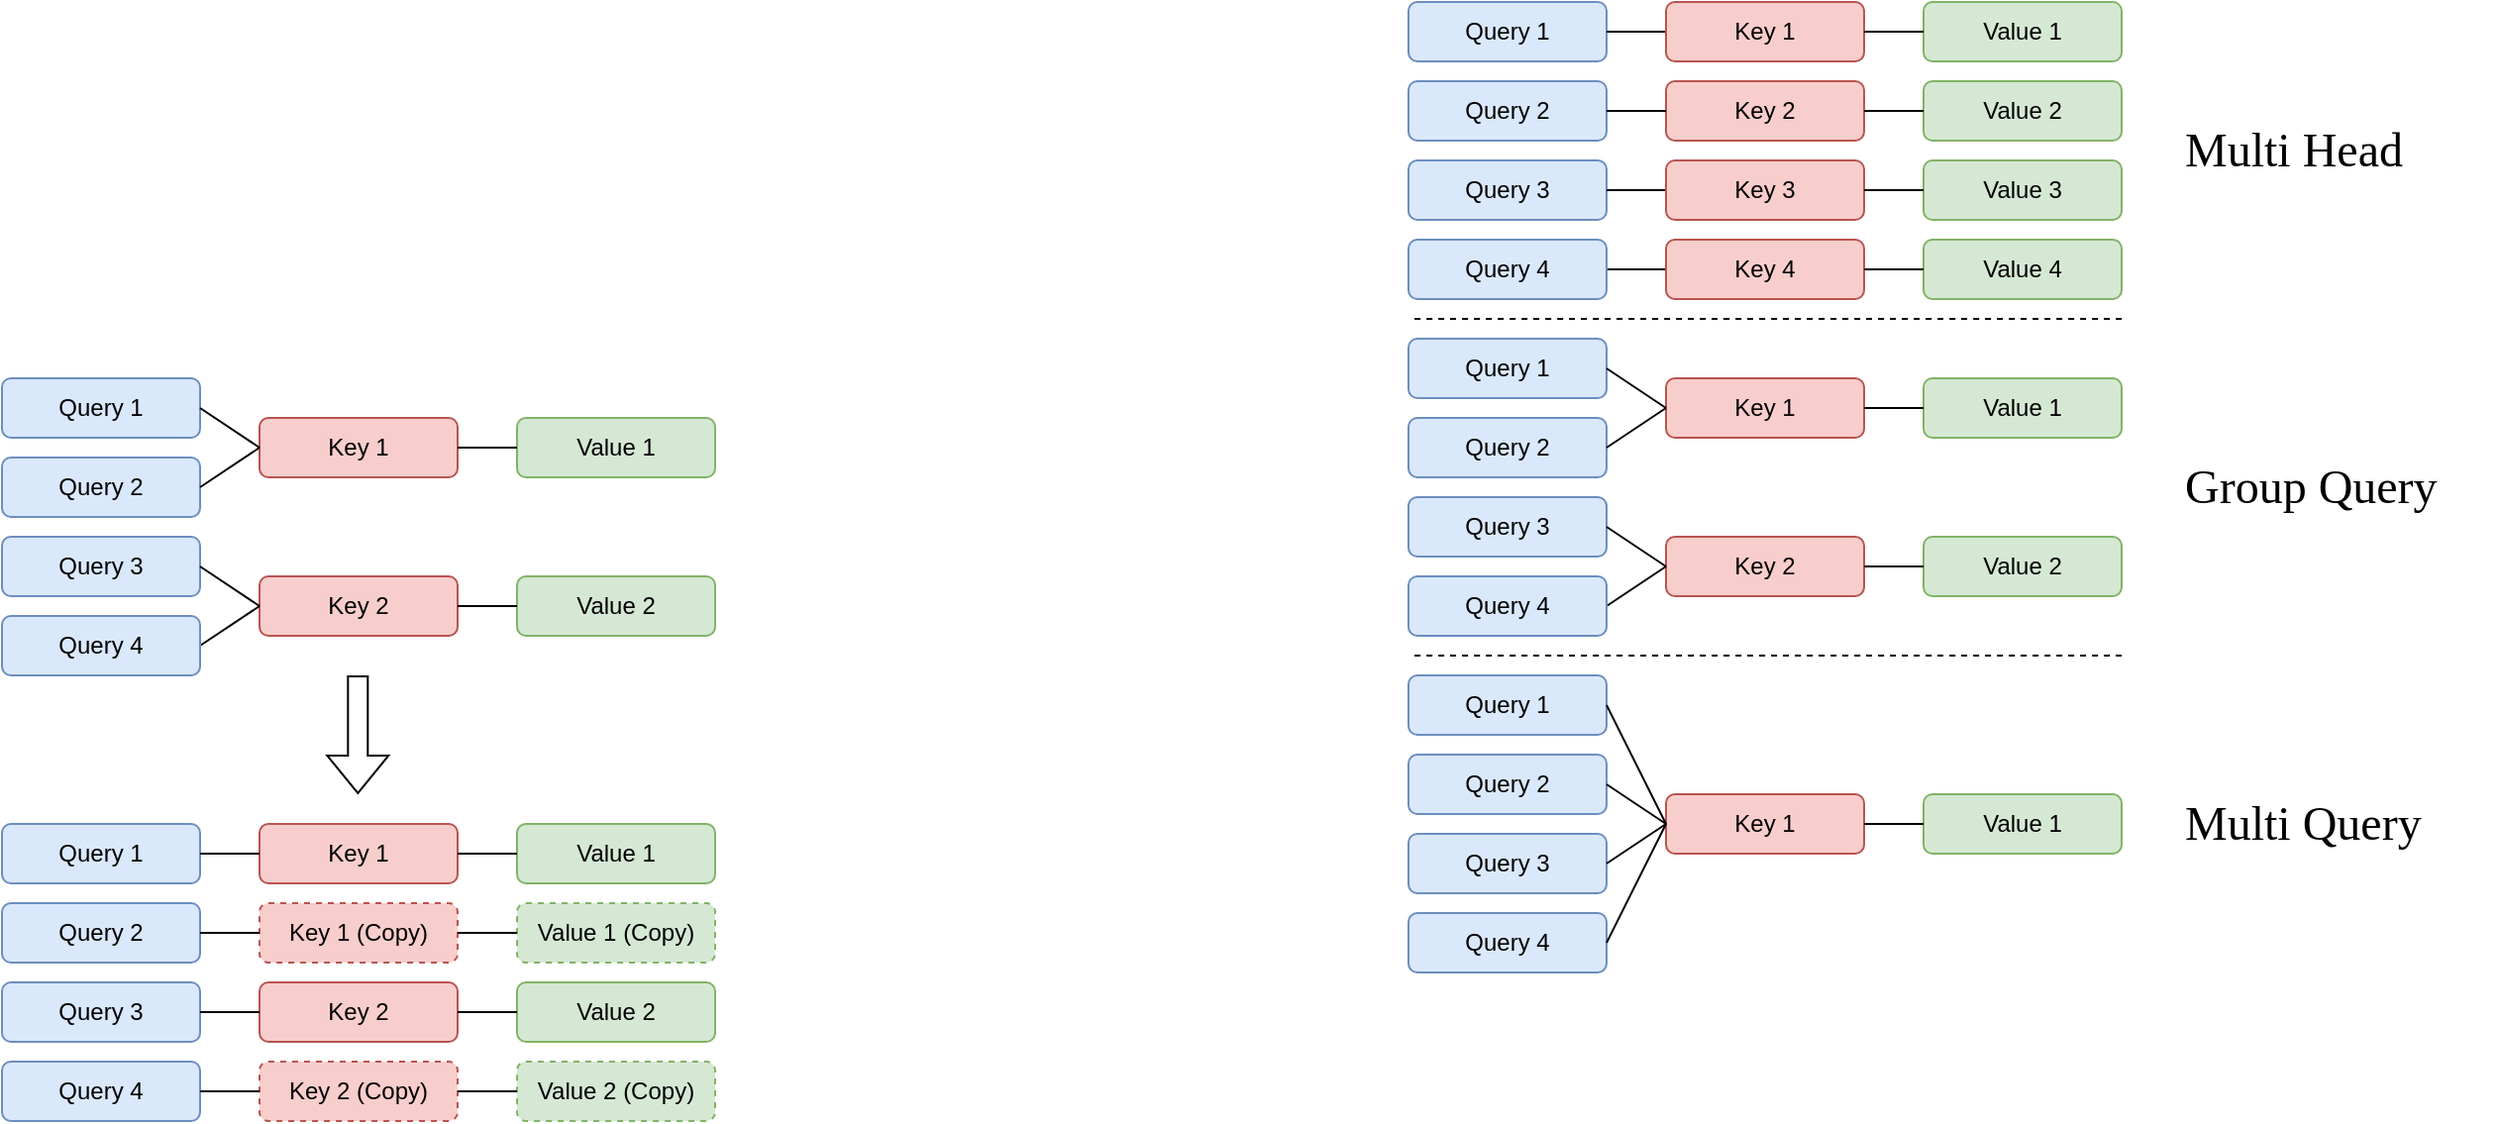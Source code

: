 <mxfile version="27.0.6" pages="2">
  <diagram name="第 1 页" id="40HLDpTf6hF90Px6eQFz">
    <mxGraphModel dx="1378" dy="838" grid="1" gridSize="10" guides="1" tooltips="1" connect="1" arrows="1" fold="1" page="1" pageScale="1" pageWidth="827" pageHeight="1169" math="0" shadow="0">
      <root>
        <mxCell id="0" />
        <mxCell id="1" parent="0" />
        <mxCell id="pTljadonaxYR-jarqHca-2" value="Key 1 (Copy)" style="rounded=1;whiteSpace=wrap;html=1;rotation=0;dashed=1;fillColor=#f8cecc;strokeColor=#b85450;" parent="1" vertex="1">
          <mxGeometry x="240" y="625" width="100" height="30" as="geometry" />
        </mxCell>
        <mxCell id="pTljadonaxYR-jarqHca-32" value="Value 1 (Copy)" style="rounded=1;whiteSpace=wrap;html=1;rotation=0;dashed=1;fillColor=#d5e8d4;strokeColor=#82b366;" parent="1" vertex="1">
          <mxGeometry x="370" y="625" width="100" height="30" as="geometry" />
        </mxCell>
        <mxCell id="pTljadonaxYR-jarqHca-1" value="Value 1" style="rounded=1;whiteSpace=wrap;html=1;rotation=0;fillColor=#d5e8d4;strokeColor=#82b366;" parent="1" vertex="1">
          <mxGeometry x="370" y="380" width="100" height="30" as="geometry" />
        </mxCell>
        <mxCell id="pTljadonaxYR-jarqHca-5" value="Key 1" style="rounded=1;whiteSpace=wrap;html=1;rotation=0;fillColor=#f8cecc;strokeColor=#b85450;" parent="1" vertex="1">
          <mxGeometry x="240" y="380" width="100" height="30" as="geometry" />
        </mxCell>
        <mxCell id="pTljadonaxYR-jarqHca-6" value="Query 1" style="rounded=1;whiteSpace=wrap;html=1;rotation=0;fillColor=#dae8fc;strokeColor=#6c8ebf;" parent="1" vertex="1">
          <mxGeometry x="110" y="360" width="100" height="30" as="geometry" />
        </mxCell>
        <mxCell id="pTljadonaxYR-jarqHca-7" value="Query 2" style="rounded=1;whiteSpace=wrap;html=1;rotation=0;fillColor=#dae8fc;strokeColor=#6c8ebf;" parent="1" vertex="1">
          <mxGeometry x="110" y="400" width="100" height="30" as="geometry" />
        </mxCell>
        <mxCell id="pTljadonaxYR-jarqHca-19" value="Value 2" style="rounded=1;whiteSpace=wrap;html=1;rotation=0;fillColor=#d5e8d4;strokeColor=#82b366;" parent="1" vertex="1">
          <mxGeometry x="370" y="460" width="100" height="30" as="geometry" />
        </mxCell>
        <mxCell id="pTljadonaxYR-jarqHca-22" value="Key 2" style="rounded=1;whiteSpace=wrap;html=1;rotation=0;fillColor=#f8cecc;strokeColor=#b85450;" parent="1" vertex="1">
          <mxGeometry x="240" y="460" width="100" height="30" as="geometry" />
        </mxCell>
        <mxCell id="pTljadonaxYR-jarqHca-23" value="Query 3" style="rounded=1;whiteSpace=wrap;html=1;rotation=0;fillColor=#dae8fc;strokeColor=#6c8ebf;" parent="1" vertex="1">
          <mxGeometry x="110" y="440" width="100" height="30" as="geometry" />
        </mxCell>
        <mxCell id="pTljadonaxYR-jarqHca-47" style="rounded=0;orthogonalLoop=1;jettySize=auto;html=1;endArrow=none;startFill=0;exitX=1;exitY=0.5;exitDx=0;exitDy=0;entryX=0;entryY=0.5;entryDx=0;entryDy=0;" parent="1" source="pTljadonaxYR-jarqHca-24" target="pTljadonaxYR-jarqHca-22" edge="1">
          <mxGeometry relative="1" as="geometry" />
        </mxCell>
        <mxCell id="pTljadonaxYR-jarqHca-24" value="Query 4" style="rounded=1;whiteSpace=wrap;html=1;rotation=0;fillColor=#dae8fc;strokeColor=#6c8ebf;" parent="1" vertex="1">
          <mxGeometry x="110" y="480" width="100" height="30" as="geometry" />
        </mxCell>
        <mxCell id="pTljadonaxYR-jarqHca-48" style="rounded=0;orthogonalLoop=1;jettySize=auto;html=1;endArrow=none;startFill=0;exitX=1;exitY=0.5;exitDx=0;exitDy=0;entryX=0;entryY=0.5;entryDx=0;entryDy=0;" parent="1" source="pTljadonaxYR-jarqHca-23" target="pTljadonaxYR-jarqHca-22" edge="1">
          <mxGeometry relative="1" as="geometry">
            <mxPoint x="220" y="500" as="sourcePoint" />
            <mxPoint x="250" y="480" as="targetPoint" />
          </mxGeometry>
        </mxCell>
        <mxCell id="pTljadonaxYR-jarqHca-49" style="rounded=0;orthogonalLoop=1;jettySize=auto;html=1;endArrow=none;startFill=0;exitX=1;exitY=0.5;exitDx=0;exitDy=0;entryX=0;entryY=0.5;entryDx=0;entryDy=0;" parent="1" source="pTljadonaxYR-jarqHca-7" target="pTljadonaxYR-jarqHca-5" edge="1">
          <mxGeometry relative="1" as="geometry">
            <mxPoint x="230" y="430" as="sourcePoint" />
            <mxPoint x="260" y="410" as="targetPoint" />
          </mxGeometry>
        </mxCell>
        <mxCell id="pTljadonaxYR-jarqHca-50" style="rounded=0;orthogonalLoop=1;jettySize=auto;html=1;endArrow=none;startFill=0;exitX=1;exitY=0.5;exitDx=0;exitDy=0;entryX=0;entryY=0.5;entryDx=0;entryDy=0;" parent="1" source="pTljadonaxYR-jarqHca-6" target="pTljadonaxYR-jarqHca-5" edge="1">
          <mxGeometry relative="1" as="geometry">
            <mxPoint x="220" y="418" as="sourcePoint" />
            <mxPoint x="248" y="400" as="targetPoint" />
          </mxGeometry>
        </mxCell>
        <mxCell id="pTljadonaxYR-jarqHca-51" style="rounded=0;orthogonalLoop=1;jettySize=auto;html=1;endArrow=none;startFill=0;exitX=1;exitY=0.5;exitDx=0;exitDy=0;entryX=0;entryY=0.5;entryDx=0;entryDy=0;" parent="1" source="pTljadonaxYR-jarqHca-5" target="pTljadonaxYR-jarqHca-1" edge="1">
          <mxGeometry relative="1" as="geometry">
            <mxPoint x="370" y="438" as="sourcePoint" />
            <mxPoint x="398" y="420" as="targetPoint" />
          </mxGeometry>
        </mxCell>
        <mxCell id="pTljadonaxYR-jarqHca-52" style="rounded=0;orthogonalLoop=1;jettySize=auto;html=1;endArrow=none;startFill=0;exitX=1;exitY=0.5;exitDx=0;exitDy=0;entryX=0;entryY=0.5;entryDx=0;entryDy=0;" parent="1" source="pTljadonaxYR-jarqHca-22" target="pTljadonaxYR-jarqHca-19" edge="1">
          <mxGeometry relative="1" as="geometry">
            <mxPoint x="350" y="448" as="sourcePoint" />
            <mxPoint x="378" y="430" as="targetPoint" />
          </mxGeometry>
        </mxCell>
        <mxCell id="pTljadonaxYR-jarqHca-53" value="Value 1" style="rounded=1;whiteSpace=wrap;html=1;rotation=0;fillColor=#d5e8d4;strokeColor=#82b366;" parent="1" vertex="1">
          <mxGeometry x="370" y="585" width="100" height="30" as="geometry" />
        </mxCell>
        <mxCell id="pTljadonaxYR-jarqHca-54" value="Key 1" style="rounded=1;whiteSpace=wrap;html=1;rotation=0;fillColor=#f8cecc;strokeColor=#b85450;" parent="1" vertex="1">
          <mxGeometry x="240" y="585" width="100" height="30" as="geometry" />
        </mxCell>
        <mxCell id="pTljadonaxYR-jarqHca-55" style="rounded=0;orthogonalLoop=1;jettySize=auto;html=1;endArrow=none;startFill=0;exitX=1;exitY=0.5;exitDx=0;exitDy=0;entryX=0;entryY=0.5;entryDx=0;entryDy=0;" parent="1" source="pTljadonaxYR-jarqHca-54" target="pTljadonaxYR-jarqHca-53" edge="1">
          <mxGeometry relative="1" as="geometry">
            <mxPoint x="350" y="573" as="sourcePoint" />
            <mxPoint x="378" y="555" as="targetPoint" />
          </mxGeometry>
        </mxCell>
        <mxCell id="pTljadonaxYR-jarqHca-56" style="rounded=0;orthogonalLoop=1;jettySize=auto;html=1;endArrow=none;startFill=0;exitX=1;exitY=0.5;exitDx=0;exitDy=0;entryX=0;entryY=0.5;entryDx=0;entryDy=0;" parent="1" source="pTljadonaxYR-jarqHca-2" target="pTljadonaxYR-jarqHca-32" edge="1">
          <mxGeometry relative="1" as="geometry">
            <mxPoint x="360" y="515" as="sourcePoint" />
            <mxPoint x="390" y="515" as="targetPoint" />
          </mxGeometry>
        </mxCell>
        <mxCell id="pTljadonaxYR-jarqHca-61" value="Query 1" style="rounded=1;whiteSpace=wrap;html=1;rotation=0;fillColor=#dae8fc;strokeColor=#6c8ebf;" parent="1" vertex="1">
          <mxGeometry x="110" y="585" width="100" height="30" as="geometry" />
        </mxCell>
        <mxCell id="pTljadonaxYR-jarqHca-62" style="rounded=0;orthogonalLoop=1;jettySize=auto;html=1;endArrow=none;startFill=0;exitX=1;exitY=0.5;exitDx=0;exitDy=0;entryX=0;entryY=0.5;entryDx=0;entryDy=0;" parent="1" source="pTljadonaxYR-jarqHca-61" target="pTljadonaxYR-jarqHca-54" edge="1">
          <mxGeometry relative="1" as="geometry">
            <mxPoint x="250" y="565" as="sourcePoint" />
            <mxPoint x="280" y="545" as="targetPoint" />
          </mxGeometry>
        </mxCell>
        <mxCell id="pTljadonaxYR-jarqHca-63" value="Query 2" style="rounded=1;whiteSpace=wrap;html=1;rotation=0;fillColor=#dae8fc;strokeColor=#6c8ebf;" parent="1" vertex="1">
          <mxGeometry x="110" y="625" width="100" height="30" as="geometry" />
        </mxCell>
        <mxCell id="pTljadonaxYR-jarqHca-64" style="rounded=0;orthogonalLoop=1;jettySize=auto;html=1;endArrow=none;startFill=0;exitX=1;exitY=0.5;exitDx=0;exitDy=0;entryX=0;entryY=0.5;entryDx=0;entryDy=0;" parent="1" source="pTljadonaxYR-jarqHca-63" edge="1">
          <mxGeometry relative="1" as="geometry">
            <mxPoint x="250" y="605" as="sourcePoint" />
            <mxPoint x="240" y="640" as="targetPoint" />
          </mxGeometry>
        </mxCell>
        <mxCell id="pTljadonaxYR-jarqHca-65" value="Key 2 (Copy)" style="rounded=1;whiteSpace=wrap;html=1;rotation=0;dashed=1;fillColor=#f8cecc;strokeColor=#b85450;" parent="1" vertex="1">
          <mxGeometry x="240" y="705" width="100" height="30" as="geometry" />
        </mxCell>
        <mxCell id="pTljadonaxYR-jarqHca-66" value="Value 2 (Copy)" style="rounded=1;whiteSpace=wrap;html=1;rotation=0;dashed=1;fillColor=#d5e8d4;strokeColor=#82b366;" parent="1" vertex="1">
          <mxGeometry x="370" y="705" width="100" height="30" as="geometry" />
        </mxCell>
        <mxCell id="pTljadonaxYR-jarqHca-67" value="Value 2" style="rounded=1;whiteSpace=wrap;html=1;rotation=0;fillColor=#d5e8d4;strokeColor=#82b366;" parent="1" vertex="1">
          <mxGeometry x="370" y="665" width="100" height="30" as="geometry" />
        </mxCell>
        <mxCell id="pTljadonaxYR-jarqHca-68" value="Key 2" style="rounded=1;whiteSpace=wrap;html=1;rotation=0;fillColor=#f8cecc;strokeColor=#b85450;" parent="1" vertex="1">
          <mxGeometry x="240" y="665" width="100" height="30" as="geometry" />
        </mxCell>
        <mxCell id="pTljadonaxYR-jarqHca-69" style="rounded=0;orthogonalLoop=1;jettySize=auto;html=1;endArrow=none;startFill=0;exitX=1;exitY=0.5;exitDx=0;exitDy=0;entryX=0;entryY=0.5;entryDx=0;entryDy=0;" parent="1" source="pTljadonaxYR-jarqHca-68" target="pTljadonaxYR-jarqHca-67" edge="1">
          <mxGeometry relative="1" as="geometry">
            <mxPoint x="350" y="653" as="sourcePoint" />
            <mxPoint x="378" y="635" as="targetPoint" />
          </mxGeometry>
        </mxCell>
        <mxCell id="pTljadonaxYR-jarqHca-70" style="rounded=0;orthogonalLoop=1;jettySize=auto;html=1;endArrow=none;startFill=0;exitX=1;exitY=0.5;exitDx=0;exitDy=0;entryX=0;entryY=0.5;entryDx=0;entryDy=0;" parent="1" source="pTljadonaxYR-jarqHca-65" target="pTljadonaxYR-jarqHca-66" edge="1">
          <mxGeometry relative="1" as="geometry">
            <mxPoint x="360" y="595" as="sourcePoint" />
            <mxPoint x="390" y="595" as="targetPoint" />
          </mxGeometry>
        </mxCell>
        <mxCell id="pTljadonaxYR-jarqHca-71" value="Query 3" style="rounded=1;whiteSpace=wrap;html=1;rotation=0;fillColor=#dae8fc;strokeColor=#6c8ebf;" parent="1" vertex="1">
          <mxGeometry x="110" y="665" width="100" height="30" as="geometry" />
        </mxCell>
        <mxCell id="pTljadonaxYR-jarqHca-72" style="rounded=0;orthogonalLoop=1;jettySize=auto;html=1;endArrow=none;startFill=0;exitX=1;exitY=0.5;exitDx=0;exitDy=0;entryX=0;entryY=0.5;entryDx=0;entryDy=0;" parent="1" source="pTljadonaxYR-jarqHca-71" target="pTljadonaxYR-jarqHca-68" edge="1">
          <mxGeometry relative="1" as="geometry">
            <mxPoint x="250" y="645" as="sourcePoint" />
            <mxPoint x="280" y="625" as="targetPoint" />
          </mxGeometry>
        </mxCell>
        <mxCell id="pTljadonaxYR-jarqHca-73" value="Query 4" style="rounded=1;whiteSpace=wrap;html=1;rotation=0;fillColor=#dae8fc;strokeColor=#6c8ebf;" parent="1" vertex="1">
          <mxGeometry x="110" y="705" width="100" height="30" as="geometry" />
        </mxCell>
        <mxCell id="pTljadonaxYR-jarqHca-74" style="rounded=0;orthogonalLoop=1;jettySize=auto;html=1;endArrow=none;startFill=0;exitX=1;exitY=0.5;exitDx=0;exitDy=0;entryX=0;entryY=0.5;entryDx=0;entryDy=0;" parent="1" source="pTljadonaxYR-jarqHca-73" edge="1">
          <mxGeometry relative="1" as="geometry">
            <mxPoint x="250" y="685" as="sourcePoint" />
            <mxPoint x="240" y="720" as="targetPoint" />
          </mxGeometry>
        </mxCell>
        <mxCell id="pTljadonaxYR-jarqHca-75" value="" style="shape=flexArrow;endArrow=classic;html=1;rounded=0;" parent="1" edge="1">
          <mxGeometry width="50" height="50" relative="1" as="geometry">
            <mxPoint x="289.66" y="510" as="sourcePoint" />
            <mxPoint x="289.66" y="570" as="targetPoint" />
          </mxGeometry>
        </mxCell>
        <mxCell id="i_k5Os1gLRo7S7XsmiuL-1" value="Value 1" style="rounded=1;whiteSpace=wrap;html=1;rotation=0;fillColor=#d5e8d4;strokeColor=#82b366;" vertex="1" parent="1">
          <mxGeometry x="1080" y="360" width="100" height="30" as="geometry" />
        </mxCell>
        <mxCell id="i_k5Os1gLRo7S7XsmiuL-2" value="Key 1" style="rounded=1;whiteSpace=wrap;html=1;rotation=0;fillColor=#f8cecc;strokeColor=#b85450;" vertex="1" parent="1">
          <mxGeometry x="950" y="360" width="100" height="30" as="geometry" />
        </mxCell>
        <mxCell id="i_k5Os1gLRo7S7XsmiuL-3" value="Query 1" style="rounded=1;whiteSpace=wrap;html=1;rotation=0;fillColor=#dae8fc;strokeColor=#6c8ebf;" vertex="1" parent="1">
          <mxGeometry x="820" y="340" width="100" height="30" as="geometry" />
        </mxCell>
        <mxCell id="i_k5Os1gLRo7S7XsmiuL-4" value="Query 2" style="rounded=1;whiteSpace=wrap;html=1;rotation=0;fillColor=#dae8fc;strokeColor=#6c8ebf;" vertex="1" parent="1">
          <mxGeometry x="820" y="380" width="100" height="30" as="geometry" />
        </mxCell>
        <mxCell id="i_k5Os1gLRo7S7XsmiuL-5" value="Value 2" style="rounded=1;whiteSpace=wrap;html=1;rotation=0;fillColor=#d5e8d4;strokeColor=#82b366;" vertex="1" parent="1">
          <mxGeometry x="1080" y="440" width="100" height="30" as="geometry" />
        </mxCell>
        <mxCell id="i_k5Os1gLRo7S7XsmiuL-6" value="Key 2" style="rounded=1;whiteSpace=wrap;html=1;rotation=0;fillColor=#f8cecc;strokeColor=#b85450;" vertex="1" parent="1">
          <mxGeometry x="950" y="440" width="100" height="30" as="geometry" />
        </mxCell>
        <mxCell id="i_k5Os1gLRo7S7XsmiuL-7" value="Query 3" style="rounded=1;whiteSpace=wrap;html=1;rotation=0;fillColor=#dae8fc;strokeColor=#6c8ebf;" vertex="1" parent="1">
          <mxGeometry x="820" y="420" width="100" height="30" as="geometry" />
        </mxCell>
        <mxCell id="i_k5Os1gLRo7S7XsmiuL-8" style="rounded=0;orthogonalLoop=1;jettySize=auto;html=1;endArrow=none;startFill=0;exitX=1;exitY=0.5;exitDx=0;exitDy=0;entryX=0;entryY=0.5;entryDx=0;entryDy=0;" edge="1" parent="1" source="i_k5Os1gLRo7S7XsmiuL-9" target="i_k5Os1gLRo7S7XsmiuL-6">
          <mxGeometry relative="1" as="geometry" />
        </mxCell>
        <mxCell id="i_k5Os1gLRo7S7XsmiuL-9" value="Query 4" style="rounded=1;whiteSpace=wrap;html=1;rotation=0;fillColor=#dae8fc;strokeColor=#6c8ebf;" vertex="1" parent="1">
          <mxGeometry x="820" y="460" width="100" height="30" as="geometry" />
        </mxCell>
        <mxCell id="i_k5Os1gLRo7S7XsmiuL-10" style="rounded=0;orthogonalLoop=1;jettySize=auto;html=1;endArrow=none;startFill=0;exitX=1;exitY=0.5;exitDx=0;exitDy=0;entryX=0;entryY=0.5;entryDx=0;entryDy=0;" edge="1" parent="1" source="i_k5Os1gLRo7S7XsmiuL-7" target="i_k5Os1gLRo7S7XsmiuL-6">
          <mxGeometry relative="1" as="geometry">
            <mxPoint x="930" y="480" as="sourcePoint" />
            <mxPoint x="960" y="460" as="targetPoint" />
          </mxGeometry>
        </mxCell>
        <mxCell id="i_k5Os1gLRo7S7XsmiuL-11" style="rounded=0;orthogonalLoop=1;jettySize=auto;html=1;endArrow=none;startFill=0;exitX=1;exitY=0.5;exitDx=0;exitDy=0;entryX=0;entryY=0.5;entryDx=0;entryDy=0;" edge="1" parent="1" source="i_k5Os1gLRo7S7XsmiuL-4" target="i_k5Os1gLRo7S7XsmiuL-2">
          <mxGeometry relative="1" as="geometry">
            <mxPoint x="940" y="410" as="sourcePoint" />
            <mxPoint x="970" y="390" as="targetPoint" />
          </mxGeometry>
        </mxCell>
        <mxCell id="i_k5Os1gLRo7S7XsmiuL-12" style="rounded=0;orthogonalLoop=1;jettySize=auto;html=1;endArrow=none;startFill=0;exitX=1;exitY=0.5;exitDx=0;exitDy=0;entryX=0;entryY=0.5;entryDx=0;entryDy=0;" edge="1" parent="1" source="i_k5Os1gLRo7S7XsmiuL-3" target="i_k5Os1gLRo7S7XsmiuL-2">
          <mxGeometry relative="1" as="geometry">
            <mxPoint x="930" y="398" as="sourcePoint" />
            <mxPoint x="958" y="380" as="targetPoint" />
          </mxGeometry>
        </mxCell>
        <mxCell id="i_k5Os1gLRo7S7XsmiuL-13" style="rounded=0;orthogonalLoop=1;jettySize=auto;html=1;endArrow=none;startFill=0;exitX=1;exitY=0.5;exitDx=0;exitDy=0;entryX=0;entryY=0.5;entryDx=0;entryDy=0;" edge="1" parent="1" source="i_k5Os1gLRo7S7XsmiuL-2" target="i_k5Os1gLRo7S7XsmiuL-1">
          <mxGeometry relative="1" as="geometry">
            <mxPoint x="1080" y="418" as="sourcePoint" />
            <mxPoint x="1108" y="400" as="targetPoint" />
          </mxGeometry>
        </mxCell>
        <mxCell id="i_k5Os1gLRo7S7XsmiuL-14" style="rounded=0;orthogonalLoop=1;jettySize=auto;html=1;endArrow=none;startFill=0;exitX=1;exitY=0.5;exitDx=0;exitDy=0;entryX=0;entryY=0.5;entryDx=0;entryDy=0;" edge="1" parent="1" source="i_k5Os1gLRo7S7XsmiuL-6" target="i_k5Os1gLRo7S7XsmiuL-5">
          <mxGeometry relative="1" as="geometry">
            <mxPoint x="1060" y="428" as="sourcePoint" />
            <mxPoint x="1088" y="410" as="targetPoint" />
          </mxGeometry>
        </mxCell>
        <mxCell id="i_k5Os1gLRo7S7XsmiuL-15" value="Value 2" style="rounded=1;whiteSpace=wrap;html=1;rotation=0;fillColor=#d5e8d4;strokeColor=#82b366;" vertex="1" parent="1">
          <mxGeometry x="1080" y="210" width="100" height="30" as="geometry" />
        </mxCell>
        <mxCell id="i_k5Os1gLRo7S7XsmiuL-16" value="Key 2" style="rounded=1;whiteSpace=wrap;html=1;rotation=0;fillColor=#f8cecc;strokeColor=#b85450;" vertex="1" parent="1">
          <mxGeometry x="950" y="210" width="100" height="30" as="geometry" />
        </mxCell>
        <mxCell id="i_k5Os1gLRo7S7XsmiuL-17" value="Query 1" style="rounded=1;whiteSpace=wrap;html=1;rotation=0;fillColor=#dae8fc;strokeColor=#6c8ebf;" vertex="1" parent="1">
          <mxGeometry x="820" y="170" width="100" height="30" as="geometry" />
        </mxCell>
        <mxCell id="i_k5Os1gLRo7S7XsmiuL-18" value="Query 2" style="rounded=1;whiteSpace=wrap;html=1;rotation=0;fillColor=#dae8fc;strokeColor=#6c8ebf;" vertex="1" parent="1">
          <mxGeometry x="820" y="210" width="100" height="30" as="geometry" />
        </mxCell>
        <mxCell id="i_k5Os1gLRo7S7XsmiuL-21" value="Query 3" style="rounded=1;whiteSpace=wrap;html=1;rotation=0;fillColor=#dae8fc;strokeColor=#6c8ebf;" vertex="1" parent="1">
          <mxGeometry x="820" y="250" width="100" height="30" as="geometry" />
        </mxCell>
        <mxCell id="i_k5Os1gLRo7S7XsmiuL-22" style="rounded=0;orthogonalLoop=1;jettySize=auto;html=1;endArrow=none;startFill=0;exitX=1;exitY=0.5;exitDx=0;exitDy=0;entryX=0;entryY=0.5;entryDx=0;entryDy=0;" edge="1" parent="1" source="i_k5Os1gLRo7S7XsmiuL-23" target="i_k5Os1gLRo7S7XsmiuL-36">
          <mxGeometry relative="1" as="geometry">
            <mxPoint x="950" y="285" as="targetPoint" />
          </mxGeometry>
        </mxCell>
        <mxCell id="i_k5Os1gLRo7S7XsmiuL-23" value="Query 4" style="rounded=1;whiteSpace=wrap;html=1;rotation=0;fillColor=#dae8fc;strokeColor=#6c8ebf;" vertex="1" parent="1">
          <mxGeometry x="820" y="290" width="100" height="30" as="geometry" />
        </mxCell>
        <mxCell id="i_k5Os1gLRo7S7XsmiuL-24" style="rounded=0;orthogonalLoop=1;jettySize=auto;html=1;endArrow=none;startFill=0;exitX=1;exitY=0.5;exitDx=0;exitDy=0;entryX=0;entryY=0.5;entryDx=0;entryDy=0;" edge="1" parent="1" source="i_k5Os1gLRo7S7XsmiuL-21" target="i_k5Os1gLRo7S7XsmiuL-33">
          <mxGeometry relative="1" as="geometry">
            <mxPoint x="930" y="310" as="sourcePoint" />
            <mxPoint x="950" y="285" as="targetPoint" />
          </mxGeometry>
        </mxCell>
        <mxCell id="i_k5Os1gLRo7S7XsmiuL-25" style="rounded=0;orthogonalLoop=1;jettySize=auto;html=1;endArrow=none;startFill=0;exitX=1;exitY=0.5;exitDx=0;exitDy=0;entryX=0;entryY=0.5;entryDx=0;entryDy=0;" edge="1" parent="1" source="i_k5Os1gLRo7S7XsmiuL-18" target="i_k5Os1gLRo7S7XsmiuL-16">
          <mxGeometry relative="1" as="geometry">
            <mxPoint x="940" y="240" as="sourcePoint" />
            <mxPoint x="970" y="220" as="targetPoint" />
          </mxGeometry>
        </mxCell>
        <mxCell id="i_k5Os1gLRo7S7XsmiuL-26" style="rounded=0;orthogonalLoop=1;jettySize=auto;html=1;endArrow=none;startFill=0;exitX=1;exitY=0.5;exitDx=0;exitDy=0;entryX=0;entryY=0.5;entryDx=0;entryDy=0;" edge="1" parent="1" source="i_k5Os1gLRo7S7XsmiuL-17" target="i_k5Os1gLRo7S7XsmiuL-39">
          <mxGeometry relative="1" as="geometry">
            <mxPoint x="930" y="228" as="sourcePoint" />
            <mxPoint x="958" y="210" as="targetPoint" />
          </mxGeometry>
        </mxCell>
        <mxCell id="i_k5Os1gLRo7S7XsmiuL-27" style="rounded=0;orthogonalLoop=1;jettySize=auto;html=1;endArrow=none;startFill=0;exitX=1;exitY=0.5;exitDx=0;exitDy=0;entryX=0;entryY=0.5;entryDx=0;entryDy=0;" edge="1" parent="1" source="i_k5Os1gLRo7S7XsmiuL-16" target="i_k5Os1gLRo7S7XsmiuL-15">
          <mxGeometry relative="1" as="geometry">
            <mxPoint x="1080" y="268" as="sourcePoint" />
            <mxPoint x="1108" y="250" as="targetPoint" />
          </mxGeometry>
        </mxCell>
        <mxCell id="i_k5Os1gLRo7S7XsmiuL-32" value="Value 3" style="rounded=1;whiteSpace=wrap;html=1;rotation=0;fillColor=#d5e8d4;strokeColor=#82b366;" vertex="1" parent="1">
          <mxGeometry x="1080" y="250" width="100" height="30" as="geometry" />
        </mxCell>
        <mxCell id="i_k5Os1gLRo7S7XsmiuL-33" value="Key 3" style="rounded=1;whiteSpace=wrap;html=1;rotation=0;fillColor=#f8cecc;strokeColor=#b85450;" vertex="1" parent="1">
          <mxGeometry x="950" y="250" width="100" height="30" as="geometry" />
        </mxCell>
        <mxCell id="i_k5Os1gLRo7S7XsmiuL-34" style="rounded=0;orthogonalLoop=1;jettySize=auto;html=1;endArrow=none;startFill=0;exitX=1;exitY=0.5;exitDx=0;exitDy=0;entryX=0;entryY=0.5;entryDx=0;entryDy=0;" edge="1" parent="1" source="i_k5Os1gLRo7S7XsmiuL-33" target="i_k5Os1gLRo7S7XsmiuL-32">
          <mxGeometry relative="1" as="geometry">
            <mxPoint x="1060" y="238" as="sourcePoint" />
            <mxPoint x="1088" y="220" as="targetPoint" />
          </mxGeometry>
        </mxCell>
        <mxCell id="i_k5Os1gLRo7S7XsmiuL-35" value="Value 4" style="rounded=1;whiteSpace=wrap;html=1;rotation=0;fillColor=#d5e8d4;strokeColor=#82b366;" vertex="1" parent="1">
          <mxGeometry x="1080" y="290" width="100" height="30" as="geometry" />
        </mxCell>
        <mxCell id="i_k5Os1gLRo7S7XsmiuL-36" value="Key 4" style="rounded=1;whiteSpace=wrap;html=1;rotation=0;fillColor=#f8cecc;strokeColor=#b85450;" vertex="1" parent="1">
          <mxGeometry x="950" y="290" width="100" height="30" as="geometry" />
        </mxCell>
        <mxCell id="i_k5Os1gLRo7S7XsmiuL-37" style="rounded=0;orthogonalLoop=1;jettySize=auto;html=1;endArrow=none;startFill=0;exitX=1;exitY=0.5;exitDx=0;exitDy=0;entryX=0;entryY=0.5;entryDx=0;entryDy=0;" edge="1" parent="1" source="i_k5Os1gLRo7S7XsmiuL-36" target="i_k5Os1gLRo7S7XsmiuL-35">
          <mxGeometry relative="1" as="geometry">
            <mxPoint x="1060" y="278" as="sourcePoint" />
            <mxPoint x="1088" y="260" as="targetPoint" />
          </mxGeometry>
        </mxCell>
        <mxCell id="i_k5Os1gLRo7S7XsmiuL-38" value="Value 1" style="rounded=1;whiteSpace=wrap;html=1;rotation=0;fillColor=#d5e8d4;strokeColor=#82b366;" vertex="1" parent="1">
          <mxGeometry x="1080" y="170" width="100" height="30" as="geometry" />
        </mxCell>
        <mxCell id="i_k5Os1gLRo7S7XsmiuL-39" value="Key 1" style="rounded=1;whiteSpace=wrap;html=1;rotation=0;fillColor=#f8cecc;strokeColor=#b85450;" vertex="1" parent="1">
          <mxGeometry x="950" y="170" width="100" height="30" as="geometry" />
        </mxCell>
        <mxCell id="i_k5Os1gLRo7S7XsmiuL-40" style="rounded=0;orthogonalLoop=1;jettySize=auto;html=1;endArrow=none;startFill=0;exitX=1;exitY=0.5;exitDx=0;exitDy=0;entryX=0;entryY=0.5;entryDx=0;entryDy=0;" edge="1" parent="1" source="i_k5Os1gLRo7S7XsmiuL-39" target="i_k5Os1gLRo7S7XsmiuL-38">
          <mxGeometry relative="1" as="geometry">
            <mxPoint x="1060" y="158" as="sourcePoint" />
            <mxPoint x="1088" y="140" as="targetPoint" />
          </mxGeometry>
        </mxCell>
        <mxCell id="i_k5Os1gLRo7S7XsmiuL-41" value="Value 1" style="rounded=1;whiteSpace=wrap;html=1;rotation=0;fillColor=#d5e8d4;strokeColor=#82b366;" vertex="1" parent="1">
          <mxGeometry x="1080" y="570" width="100" height="30" as="geometry" />
        </mxCell>
        <mxCell id="i_k5Os1gLRo7S7XsmiuL-42" value="Key 1" style="rounded=1;whiteSpace=wrap;html=1;rotation=0;fillColor=#f8cecc;strokeColor=#b85450;" vertex="1" parent="1">
          <mxGeometry x="950" y="570" width="100" height="30" as="geometry" />
        </mxCell>
        <mxCell id="i_k5Os1gLRo7S7XsmiuL-43" value="Query 1" style="rounded=1;whiteSpace=wrap;html=1;rotation=0;fillColor=#dae8fc;strokeColor=#6c8ebf;" vertex="1" parent="1">
          <mxGeometry x="820" y="510" width="100" height="30" as="geometry" />
        </mxCell>
        <mxCell id="i_k5Os1gLRo7S7XsmiuL-44" value="Query 2" style="rounded=1;whiteSpace=wrap;html=1;rotation=0;fillColor=#dae8fc;strokeColor=#6c8ebf;" vertex="1" parent="1">
          <mxGeometry x="820" y="550" width="100" height="30" as="geometry" />
        </mxCell>
        <mxCell id="i_k5Os1gLRo7S7XsmiuL-47" value="Query 3" style="rounded=1;whiteSpace=wrap;html=1;rotation=0;fillColor=#dae8fc;strokeColor=#6c8ebf;" vertex="1" parent="1">
          <mxGeometry x="820" y="590" width="100" height="30" as="geometry" />
        </mxCell>
        <mxCell id="i_k5Os1gLRo7S7XsmiuL-49" value="Query 4" style="rounded=1;whiteSpace=wrap;html=1;rotation=0;fillColor=#dae8fc;strokeColor=#6c8ebf;" vertex="1" parent="1">
          <mxGeometry x="820" y="630" width="100" height="30" as="geometry" />
        </mxCell>
        <mxCell id="i_k5Os1gLRo7S7XsmiuL-51" style="rounded=0;orthogonalLoop=1;jettySize=auto;html=1;endArrow=none;startFill=0;exitX=1;exitY=0.5;exitDx=0;exitDy=0;entryX=0;entryY=0.5;entryDx=0;entryDy=0;" edge="1" parent="1" source="i_k5Os1gLRo7S7XsmiuL-44" target="i_k5Os1gLRo7S7XsmiuL-42">
          <mxGeometry relative="1" as="geometry">
            <mxPoint x="940" y="580" as="sourcePoint" />
            <mxPoint x="970" y="560" as="targetPoint" />
          </mxGeometry>
        </mxCell>
        <mxCell id="i_k5Os1gLRo7S7XsmiuL-52" style="rounded=0;orthogonalLoop=1;jettySize=auto;html=1;endArrow=none;startFill=0;exitX=1;exitY=0.5;exitDx=0;exitDy=0;entryX=0;entryY=0.5;entryDx=0;entryDy=0;" edge="1" parent="1" source="i_k5Os1gLRo7S7XsmiuL-43" target="i_k5Os1gLRo7S7XsmiuL-42">
          <mxGeometry relative="1" as="geometry">
            <mxPoint x="930" y="568" as="sourcePoint" />
            <mxPoint x="958" y="550" as="targetPoint" />
          </mxGeometry>
        </mxCell>
        <mxCell id="i_k5Os1gLRo7S7XsmiuL-53" style="rounded=0;orthogonalLoop=1;jettySize=auto;html=1;endArrow=none;startFill=0;exitX=1;exitY=0.5;exitDx=0;exitDy=0;entryX=0;entryY=0.5;entryDx=0;entryDy=0;" edge="1" parent="1" source="i_k5Os1gLRo7S7XsmiuL-42" target="i_k5Os1gLRo7S7XsmiuL-41">
          <mxGeometry relative="1" as="geometry">
            <mxPoint x="1080" y="628" as="sourcePoint" />
            <mxPoint x="1108" y="610" as="targetPoint" />
          </mxGeometry>
        </mxCell>
        <mxCell id="i_k5Os1gLRo7S7XsmiuL-55" style="rounded=0;orthogonalLoop=1;jettySize=auto;html=1;endArrow=none;startFill=0;entryX=1;entryY=0.5;entryDx=0;entryDy=0;exitX=0;exitY=0.5;exitDx=0;exitDy=0;" edge="1" parent="1" source="i_k5Os1gLRo7S7XsmiuL-42" target="i_k5Os1gLRo7S7XsmiuL-47">
          <mxGeometry relative="1" as="geometry">
            <mxPoint x="940" y="610" as="sourcePoint" />
            <mxPoint x="970" y="600" as="targetPoint" />
          </mxGeometry>
        </mxCell>
        <mxCell id="i_k5Os1gLRo7S7XsmiuL-56" style="rounded=0;orthogonalLoop=1;jettySize=auto;html=1;endArrow=none;startFill=0;entryX=1;entryY=0.5;entryDx=0;entryDy=0;exitX=0;exitY=0.5;exitDx=0;exitDy=0;" edge="1" parent="1" source="i_k5Os1gLRo7S7XsmiuL-42" target="i_k5Os1gLRo7S7XsmiuL-49">
          <mxGeometry relative="1" as="geometry">
            <mxPoint x="960" y="610" as="sourcePoint" />
            <mxPoint x="930" y="630" as="targetPoint" />
          </mxGeometry>
        </mxCell>
        <mxCell id="i_k5Os1gLRo7S7XsmiuL-57" value="" style="endArrow=none;dashed=1;html=1;rounded=0;fontSize=12;startSize=8;endSize=8;curved=1;" edge="1" parent="1">
          <mxGeometry width="50" height="50" relative="1" as="geometry">
            <mxPoint x="1180" y="330" as="sourcePoint" />
            <mxPoint x="820" y="330" as="targetPoint" />
          </mxGeometry>
        </mxCell>
        <mxCell id="i_k5Os1gLRo7S7XsmiuL-58" value="" style="endArrow=none;dashed=1;html=1;rounded=0;fontSize=12;startSize=8;endSize=8;curved=1;" edge="1" parent="1">
          <mxGeometry width="50" height="50" relative="1" as="geometry">
            <mxPoint x="1180" y="500" as="sourcePoint" />
            <mxPoint x="820" y="500" as="targetPoint" />
          </mxGeometry>
        </mxCell>
        <mxCell id="i_k5Os1gLRo7S7XsmiuL-59" value="Multi Head" style="text;html=1;align=left;verticalAlign=middle;whiteSpace=wrap;rounded=0;fontSize=24;fontFamily=Georgia;" vertex="1" parent="1">
          <mxGeometry x="1210" y="230" width="140" height="30" as="geometry" />
        </mxCell>
        <mxCell id="i_k5Os1gLRo7S7XsmiuL-61" value="Group Query" style="text;html=1;align=left;verticalAlign=middle;whiteSpace=wrap;rounded=0;fontSize=24;fontFamily=Georgia;" vertex="1" parent="1">
          <mxGeometry x="1210" y="400" width="160" height="30" as="geometry" />
        </mxCell>
        <mxCell id="i_k5Os1gLRo7S7XsmiuL-62" value="Multi Query" style="text;html=1;align=left;verticalAlign=middle;whiteSpace=wrap;rounded=0;fontSize=24;fontFamily=Georgia;" vertex="1" parent="1">
          <mxGeometry x="1210" y="570" width="160" height="30" as="geometry" />
        </mxCell>
      </root>
    </mxGraphModel>
  </diagram>
  <diagram id="A0RJyJ_lnm3KI8e456RE" name="第 2 页">
    <mxGraphModel dx="388" dy="222" grid="1" gridSize="10" guides="1" tooltips="1" connect="1" arrows="1" fold="1" page="1" pageScale="1" pageWidth="827" pageHeight="1169" math="0" shadow="0">
      <root>
        <mxCell id="0" />
        <mxCell id="1" parent="0" />
        <mxCell id="E-8fxm5EfUPXcO0vuWUt-29" value="&lt;b&gt;&lt;i&gt;X&lt;sub&gt;1&lt;/sub&gt;&lt;/i&gt;&lt;/b&gt;" style="rounded=0;whiteSpace=wrap;html=1;rotation=0;fillColor=#ffe6cc;strokeColor=#d79b00;fillOpacity=50;" parent="1" vertex="1">
          <mxGeometry x="620" y="295" width="50" height="30" as="geometry" />
        </mxCell>
        <mxCell id="E-8fxm5EfUPXcO0vuWUt-33" value="&lt;i&gt;&lt;b&gt;W&lt;sub&gt;Q&lt;/sub&gt;&lt;/b&gt;&lt;/i&gt;" style="rounded=0;whiteSpace=wrap;html=1;rotation=0;fillColor=#dae8fc;strokeColor=#6c8ebf;fillOpacity=50;" parent="1" vertex="1">
          <mxGeometry x="460" y="210" width="30" height="30" as="geometry" />
        </mxCell>
        <mxCell id="w3NYhg5HQIGOwVB4dgZF-1" value="&lt;i&gt;&lt;b&gt;W&lt;sub&gt;K&lt;/sub&gt;&lt;/b&gt;&lt;/i&gt;" style="rounded=0;whiteSpace=wrap;html=1;rotation=0;fillColor=#f8cecc;strokeColor=#b85450;fillOpacity=50;" parent="1" vertex="1">
          <mxGeometry x="460" y="290" width="30" height="30" as="geometry" />
        </mxCell>
        <mxCell id="w3NYhg5HQIGOwVB4dgZF-2" value="" style="rounded=0;whiteSpace=wrap;html=1;rotation=0;fillColor=#d5e8d4;strokeColor=#82b366;fillOpacity=50;fontSize=6;" parent="1" vertex="1">
          <mxGeometry x="560" y="550" width="40" height="10" as="geometry" />
        </mxCell>
        <mxCell id="W78j0r22hh_rwZp2l-lI-1" value="&lt;b&gt;&lt;i&gt;X&lt;sub&gt;2&lt;/sub&gt;&lt;/i&gt;&lt;/b&gt;" style="rounded=0;whiteSpace=wrap;html=1;rotation=0;fillColor=#ffe6cc;strokeColor=#d79b00;fillOpacity=50;" parent="1" vertex="1">
          <mxGeometry x="670" y="295" width="50" height="30" as="geometry" />
        </mxCell>
        <mxCell id="W78j0r22hh_rwZp2l-lI-2" value="&lt;b&gt;&lt;i&gt;X&lt;sub&gt;3&lt;/sub&gt;&lt;/i&gt;&lt;/b&gt;" style="rounded=0;whiteSpace=wrap;html=1;rotation=0;fillColor=#ffe6cc;strokeColor=#d79b00;fillOpacity=50;" parent="1" vertex="1">
          <mxGeometry x="720" y="295" width="50" height="30" as="geometry" />
        </mxCell>
        <mxCell id="W78j0r22hh_rwZp2l-lI-3" value="&lt;b&gt;&lt;i&gt;X&lt;sub&gt;4&lt;/sub&gt;&lt;/i&gt;&lt;/b&gt;" style="rounded=0;whiteSpace=wrap;html=1;rotation=0;fillColor=#ffe6cc;strokeColor=#d79b00;fillOpacity=50;" parent="1" vertex="1">
          <mxGeometry x="770" y="295" width="50" height="30" as="geometry" />
        </mxCell>
        <mxCell id="W78j0r22hh_rwZp2l-lI-5" value="&lt;b&gt;&lt;i&gt;Q&lt;sub&gt;1&lt;/sub&gt;&lt;/i&gt;&lt;/b&gt;" style="rounded=0;whiteSpace=wrap;html=1;rotation=0;fillColor=#dae8fc;strokeColor=#6c8ebf;fillOpacity=50;" parent="1" vertex="1">
          <mxGeometry x="120" y="250" width="50" height="30" as="geometry" />
        </mxCell>
        <mxCell id="W78j0r22hh_rwZp2l-lI-6" value="&lt;b&gt;&lt;i&gt;Q&lt;sub&gt;2&lt;/sub&gt;&lt;/i&gt;&lt;/b&gt;" style="rounded=0;whiteSpace=wrap;html=1;rotation=0;fillColor=#dae8fc;strokeColor=#6c8ebf;fillOpacity=50;" parent="1" vertex="1">
          <mxGeometry x="170" y="250" width="50" height="30" as="geometry" />
        </mxCell>
        <mxCell id="W78j0r22hh_rwZp2l-lI-7" value="&lt;b&gt;&lt;i&gt;Q&lt;sub&gt;3&lt;/sub&gt;&lt;/i&gt;&lt;/b&gt;" style="rounded=0;whiteSpace=wrap;html=1;rotation=0;fillColor=#dae8fc;strokeColor=#6c8ebf;fillOpacity=50;" parent="1" vertex="1">
          <mxGeometry x="220" y="250" width="50" height="30" as="geometry" />
        </mxCell>
        <mxCell id="W78j0r22hh_rwZp2l-lI-8" value="&lt;b&gt;&lt;i&gt;Q&lt;sub&gt;4&lt;/sub&gt;&lt;/i&gt;&lt;/b&gt;" style="rounded=0;whiteSpace=wrap;html=1;rotation=0;fillColor=#dae8fc;strokeColor=#6c8ebf;fillOpacity=50;" parent="1" vertex="1">
          <mxGeometry x="270" y="250" width="50" height="30" as="geometry" />
        </mxCell>
        <mxCell id="W78j0r22hh_rwZp2l-lI-9" value="&lt;b&gt;&lt;i&gt;K&lt;sub&gt;1&lt;/sub&gt;&lt;/i&gt;&lt;/b&gt;" style="rounded=0;whiteSpace=wrap;html=1;rotation=0;fillColor=#f8cecc;strokeColor=#b85450;fillOpacity=50;" parent="1" vertex="1">
          <mxGeometry x="120" y="295" width="50" height="30" as="geometry" />
        </mxCell>
        <mxCell id="W78j0r22hh_rwZp2l-lI-10" value="&lt;b&gt;&lt;i&gt;K&lt;sub&gt;2&lt;/sub&gt;&lt;/i&gt;&lt;/b&gt;" style="rounded=0;whiteSpace=wrap;html=1;rotation=0;fillColor=#f8cecc;strokeColor=#b85450;fillOpacity=50;" parent="1" vertex="1">
          <mxGeometry x="170" y="295" width="50" height="30" as="geometry" />
        </mxCell>
        <mxCell id="W78j0r22hh_rwZp2l-lI-11" value="&lt;b&gt;&lt;i&gt;K&lt;sub&gt;3&lt;/sub&gt;&lt;/i&gt;&lt;/b&gt;" style="rounded=0;whiteSpace=wrap;html=1;rotation=0;fillColor=#f8cecc;strokeColor=#b85450;fillOpacity=50;" parent="1" vertex="1">
          <mxGeometry x="220" y="295" width="50" height="30" as="geometry" />
        </mxCell>
        <mxCell id="W78j0r22hh_rwZp2l-lI-12" value="&lt;b&gt;&lt;i&gt;K&lt;sub&gt;4&lt;/sub&gt;&lt;/i&gt;&lt;/b&gt;" style="rounded=0;whiteSpace=wrap;html=1;rotation=0;fillColor=#f8cecc;strokeColor=#b85450;fillOpacity=50;" parent="1" vertex="1">
          <mxGeometry x="270" y="295" width="50" height="30" as="geometry" />
        </mxCell>
        <mxCell id="W78j0r22hh_rwZp2l-lI-13" value="&lt;b&gt;&lt;i&gt;V&lt;sub&gt;1&lt;/sub&gt;&lt;/i&gt;&lt;/b&gt;" style="rounded=0;whiteSpace=wrap;html=1;rotation=0;fillColor=#d5e8d4;strokeColor=#82b366;fillOpacity=50;" parent="1" vertex="1">
          <mxGeometry x="120" y="340" width="50" height="30" as="geometry" />
        </mxCell>
        <mxCell id="W78j0r22hh_rwZp2l-lI-14" value="&lt;b&gt;&lt;i&gt;V&lt;sub&gt;2&lt;/sub&gt;&lt;/i&gt;&lt;/b&gt;" style="rounded=0;whiteSpace=wrap;html=1;rotation=0;fillColor=#d5e8d4;strokeColor=#82b366;fillOpacity=50;" parent="1" vertex="1">
          <mxGeometry x="170" y="340" width="50" height="30" as="geometry" />
        </mxCell>
        <mxCell id="W78j0r22hh_rwZp2l-lI-15" value="&lt;b&gt;&lt;i&gt;V&lt;sub&gt;3&lt;/sub&gt;&lt;/i&gt;&lt;/b&gt;" style="rounded=0;whiteSpace=wrap;html=1;rotation=0;fillColor=#d5e8d4;strokeColor=#82b366;fillOpacity=50;" parent="1" vertex="1">
          <mxGeometry x="220" y="340" width="50" height="30" as="geometry" />
        </mxCell>
        <mxCell id="W78j0r22hh_rwZp2l-lI-16" value="&lt;b&gt;&lt;i&gt;V&lt;sub&gt;4&lt;/sub&gt;&lt;/i&gt;&lt;/b&gt;" style="rounded=0;whiteSpace=wrap;html=1;rotation=0;fillColor=#d5e8d4;strokeColor=#82b366;fillOpacity=50;" parent="1" vertex="1">
          <mxGeometry x="270" y="340" width="50" height="30" as="geometry" />
        </mxCell>
        <mxCell id="W78j0r22hh_rwZp2l-lI-60" value="&lt;b&gt;&lt;i&gt;A&lt;sub&gt;1&lt;/sub&gt;&lt;/i&gt;&lt;/b&gt;" style="rounded=0;whiteSpace=wrap;html=1;rotation=0;fillColor=#e1d5e7;strokeColor=#9673a6;fillOpacity=50;" parent="1" vertex="1">
          <mxGeometry x="120" y="460" width="50" height="30" as="geometry" />
        </mxCell>
        <mxCell id="W78j0r22hh_rwZp2l-lI-61" value="&lt;b&gt;&lt;i&gt;A&lt;sub&gt;2&lt;/sub&gt;&lt;/i&gt;&lt;/b&gt;" style="rounded=0;whiteSpace=wrap;html=1;rotation=0;fillColor=#e1d5e7;strokeColor=#9673a6;fillOpacity=50;" parent="1" vertex="1">
          <mxGeometry x="170" y="460" width="50" height="30" as="geometry" />
        </mxCell>
        <mxCell id="W78j0r22hh_rwZp2l-lI-62" value="&lt;b&gt;&lt;i&gt;A&lt;sub&gt;3&lt;/sub&gt;&lt;/i&gt;&lt;/b&gt;" style="rounded=0;whiteSpace=wrap;html=1;rotation=0;fillColor=#e1d5e7;strokeColor=#9673a6;fillOpacity=50;" parent="1" vertex="1">
          <mxGeometry x="220" y="460" width="50" height="30" as="geometry" />
        </mxCell>
        <mxCell id="W78j0r22hh_rwZp2l-lI-63" value="&lt;b&gt;&lt;i&gt;A&lt;sub&gt;4&lt;/sub&gt;&lt;/i&gt;&lt;/b&gt;" style="rounded=0;whiteSpace=wrap;html=1;rotation=0;fillColor=#e1d5e7;strokeColor=#9673a6;fillOpacity=50;" parent="1" vertex="1">
          <mxGeometry x="270" y="460" width="50" height="30" as="geometry" />
        </mxCell>
        <mxCell id="W78j0r22hh_rwZp2l-lI-64" value="&lt;i&gt;&lt;b&gt;Softmax(Q&lt;sub&gt;i&lt;/sub&gt;K&lt;sub&gt;i&lt;/sub&gt;&lt;sup&gt;T&lt;/sup&gt;)V&lt;sub&gt;i&lt;/sub&gt;&lt;/b&gt;&lt;/i&gt;" style="rounded=1;whiteSpace=wrap;html=1;" parent="1" vertex="1">
          <mxGeometry x="160" y="400" width="120" height="30" as="geometry" />
        </mxCell>
        <mxCell id="W78j0r22hh_rwZp2l-lI-69" value="&lt;b&gt;&lt;i&gt;W&lt;sub&gt;A,4&lt;/sub&gt;&lt;/i&gt;&lt;/b&gt;" style="rounded=0;whiteSpace=wrap;html=1;rotation=0;fillColor=#ffe6cc;strokeColor=#d79b00;fillOpacity=50;gradientDirection=south;" parent="1" vertex="1">
          <mxGeometry x="50" y="100" width="50" height="50" as="geometry" />
        </mxCell>
        <mxCell id="W78j0r22hh_rwZp2l-lI-70" value="&lt;b&gt;&lt;i&gt;W&lt;sub&gt;A,3&lt;/sub&gt;&lt;/i&gt;&lt;/b&gt;" style="rounded=0;whiteSpace=wrap;html=1;rotation=0;fillColor=#ffe6cc;strokeColor=#d79b00;fillOpacity=50;gradientDirection=south;" parent="1" vertex="1">
          <mxGeometry x="40" y="110" width="50" height="50" as="geometry" />
        </mxCell>
        <mxCell id="W78j0r22hh_rwZp2l-lI-71" value="&lt;b&gt;&lt;i&gt;W&lt;sub&gt;A,2&lt;/sub&gt;&lt;/i&gt;&lt;/b&gt;" style="rounded=0;whiteSpace=wrap;html=1;rotation=0;fillColor=#ffe6cc;strokeColor=#d79b00;fillOpacity=50;gradientDirection=south;" parent="1" vertex="1">
          <mxGeometry x="30" y="120" width="50" height="50" as="geometry" />
        </mxCell>
        <mxCell id="W78j0r22hh_rwZp2l-lI-72" value="&lt;b&gt;&lt;i&gt;W&lt;sub&gt;A,1&lt;/sub&gt;&lt;/i&gt;&lt;/b&gt;" style="rounded=0;whiteSpace=wrap;html=1;rotation=0;fillColor=#ffe6cc;strokeColor=#d79b00;fillOpacity=50;gradientDirection=south;" parent="1" vertex="1">
          <mxGeometry x="20" y="130" width="50" height="50" as="geometry" />
        </mxCell>
        <mxCell id="MQKaNlfPBZLYr5Q6qe6N-1" value="" style="rounded=0;whiteSpace=wrap;html=1;rotation=0;fillColor=#d5e8d4;strokeColor=#82b366;fillOpacity=50;fontSize=6;" vertex="1" parent="1">
          <mxGeometry x="560" y="560" width="40" height="10" as="geometry" />
        </mxCell>
        <mxCell id="MQKaNlfPBZLYr5Q6qe6N-2" value="" style="rounded=0;whiteSpace=wrap;html=1;rotation=0;fillColor=#d5e8d4;strokeColor=#82b366;fillOpacity=50;fontSize=6;" vertex="1" parent="1">
          <mxGeometry x="560" y="580" width="40" height="10" as="geometry" />
        </mxCell>
        <mxCell id="MQKaNlfPBZLYr5Q6qe6N-3" value="" style="rounded=0;whiteSpace=wrap;html=1;rotation=0;fillColor=#d5e8d4;strokeColor=#82b366;fillOpacity=50;fontSize=6;" vertex="1" parent="1">
          <mxGeometry x="560" y="570" width="40" height="10" as="geometry" />
        </mxCell>
        <mxCell id="MQKaNlfPBZLYr5Q6qe6N-4" value="&lt;b&gt;&lt;i&gt;&lt;font face=&quot;Comic Sans MS&quot;&gt;W&lt;sub&gt;V&lt;/sub&gt;&lt;/font&gt;&lt;/i&gt;&lt;/b&gt;" style="text;html=1;align=center;verticalAlign=middle;whiteSpace=wrap;rounded=0;" vertex="1" parent="1">
          <mxGeometry x="550" y="555" width="60" height="30" as="geometry" />
        </mxCell>
      </root>
    </mxGraphModel>
  </diagram>
</mxfile>
